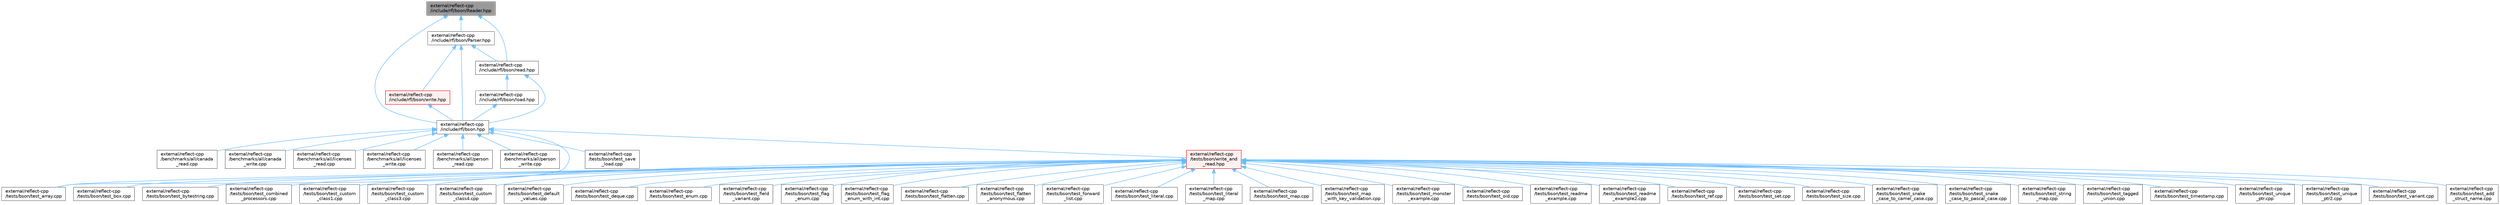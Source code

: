 digraph "external/reflect-cpp/include/rfl/bson/Reader.hpp"
{
 // LATEX_PDF_SIZE
  bgcolor="transparent";
  edge [fontname=Helvetica,fontsize=10,labelfontname=Helvetica,labelfontsize=10];
  node [fontname=Helvetica,fontsize=10,shape=box,height=0.2,width=0.4];
  Node1 [id="Node000001",label="external/reflect-cpp\l/include/rfl/bson/Reader.hpp",height=0.2,width=0.4,color="gray40", fillcolor="grey60", style="filled", fontcolor="black",tooltip=" "];
  Node1 -> Node2 [id="edge1_Node000001_Node000002",dir="back",color="steelblue1",style="solid",tooltip=" "];
  Node2 [id="Node000002",label="external/reflect-cpp\l/include/rfl/bson.hpp",height=0.2,width=0.4,color="grey40", fillcolor="white", style="filled",URL="$bson_8hpp.html",tooltip=" "];
  Node2 -> Node3 [id="edge2_Node000002_Node000003",dir="back",color="steelblue1",style="solid",tooltip=" "];
  Node3 [id="Node000003",label="external/reflect-cpp\l/benchmarks/all/canada\l_read.cpp",height=0.2,width=0.4,color="grey40", fillcolor="white", style="filled",URL="$canada__read_8cpp.html",tooltip=" "];
  Node2 -> Node4 [id="edge3_Node000002_Node000004",dir="back",color="steelblue1",style="solid",tooltip=" "];
  Node4 [id="Node000004",label="external/reflect-cpp\l/benchmarks/all/canada\l_write.cpp",height=0.2,width=0.4,color="grey40", fillcolor="white", style="filled",URL="$canada__write_8cpp.html",tooltip=" "];
  Node2 -> Node5 [id="edge4_Node000002_Node000005",dir="back",color="steelblue1",style="solid",tooltip=" "];
  Node5 [id="Node000005",label="external/reflect-cpp\l/benchmarks/all/licenses\l_read.cpp",height=0.2,width=0.4,color="grey40", fillcolor="white", style="filled",URL="$licenses__read_8cpp.html",tooltip=" "];
  Node2 -> Node6 [id="edge5_Node000002_Node000006",dir="back",color="steelblue1",style="solid",tooltip=" "];
  Node6 [id="Node000006",label="external/reflect-cpp\l/benchmarks/all/licenses\l_write.cpp",height=0.2,width=0.4,color="grey40", fillcolor="white", style="filled",URL="$licenses__write_8cpp.html",tooltip=" "];
  Node2 -> Node7 [id="edge6_Node000002_Node000007",dir="back",color="steelblue1",style="solid",tooltip=" "];
  Node7 [id="Node000007",label="external/reflect-cpp\l/benchmarks/all/person\l_read.cpp",height=0.2,width=0.4,color="grey40", fillcolor="white", style="filled",URL="$person__read_8cpp.html",tooltip=" "];
  Node2 -> Node8 [id="edge7_Node000002_Node000008",dir="back",color="steelblue1",style="solid",tooltip=" "];
  Node8 [id="Node000008",label="external/reflect-cpp\l/benchmarks/all/person\l_write.cpp",height=0.2,width=0.4,color="grey40", fillcolor="white", style="filled",URL="$person__write_8cpp.html",tooltip=" "];
  Node2 -> Node9 [id="edge8_Node000002_Node000009",dir="back",color="steelblue1",style="solid",tooltip=" "];
  Node9 [id="Node000009",label="external/reflect-cpp\l/tests/bson/test_array.cpp",height=0.2,width=0.4,color="grey40", fillcolor="white", style="filled",URL="$bson_2test__array_8cpp.html",tooltip=" "];
  Node2 -> Node10 [id="edge9_Node000002_Node000010",dir="back",color="steelblue1",style="solid",tooltip=" "];
  Node10 [id="Node000010",label="external/reflect-cpp\l/tests/bson/test_save\l_load.cpp",height=0.2,width=0.4,color="grey40", fillcolor="white", style="filled",URL="$bson_2test__save__load_8cpp.html",tooltip=" "];
  Node2 -> Node11 [id="edge10_Node000002_Node000011",dir="back",color="steelblue1",style="solid",tooltip=" "];
  Node11 [id="Node000011",label="external/reflect-cpp\l/tests/bson/write_and\l_read.hpp",height=0.2,width=0.4,color="red", fillcolor="#FFF0F0", style="filled",URL="$bson_2write__and__read_8hpp.html",tooltip=" "];
  Node11 -> Node12 [id="edge11_Node000011_Node000012",dir="back",color="steelblue1",style="solid",tooltip=" "];
  Node12 [id="Node000012",label="external/reflect-cpp\l/tests/bson/test_add\l_struct_name.cpp",height=0.2,width=0.4,color="grey40", fillcolor="white", style="filled",URL="$bson_2test__add__struct__name_8cpp.html",tooltip=" "];
  Node11 -> Node9 [id="edge12_Node000011_Node000009",dir="back",color="steelblue1",style="solid",tooltip=" "];
  Node11 -> Node13 [id="edge13_Node000011_Node000013",dir="back",color="steelblue1",style="solid",tooltip=" "];
  Node13 [id="Node000013",label="external/reflect-cpp\l/tests/bson/test_box.cpp",height=0.2,width=0.4,color="grey40", fillcolor="white", style="filled",URL="$bson_2test__box_8cpp.html",tooltip=" "];
  Node11 -> Node14 [id="edge14_Node000011_Node000014",dir="back",color="steelblue1",style="solid",tooltip=" "];
  Node14 [id="Node000014",label="external/reflect-cpp\l/tests/bson/test_bytestring.cpp",height=0.2,width=0.4,color="grey40", fillcolor="white", style="filled",URL="$bson_2test__bytestring_8cpp.html",tooltip=" "];
  Node11 -> Node15 [id="edge15_Node000011_Node000015",dir="back",color="steelblue1",style="solid",tooltip=" "];
  Node15 [id="Node000015",label="external/reflect-cpp\l/tests/bson/test_combined\l_processors.cpp",height=0.2,width=0.4,color="grey40", fillcolor="white", style="filled",URL="$bson_2test__combined__processors_8cpp.html",tooltip=" "];
  Node11 -> Node16 [id="edge16_Node000011_Node000016",dir="back",color="steelblue1",style="solid",tooltip=" "];
  Node16 [id="Node000016",label="external/reflect-cpp\l/tests/bson/test_custom\l_class1.cpp",height=0.2,width=0.4,color="grey40", fillcolor="white", style="filled",URL="$bson_2test__custom__class1_8cpp.html",tooltip=" "];
  Node11 -> Node17 [id="edge17_Node000011_Node000017",dir="back",color="steelblue1",style="solid",tooltip=" "];
  Node17 [id="Node000017",label="external/reflect-cpp\l/tests/bson/test_custom\l_class3.cpp",height=0.2,width=0.4,color="grey40", fillcolor="white", style="filled",URL="$bson_2test__custom__class3_8cpp.html",tooltip=" "];
  Node11 -> Node18 [id="edge18_Node000011_Node000018",dir="back",color="steelblue1",style="solid",tooltip=" "];
  Node18 [id="Node000018",label="external/reflect-cpp\l/tests/bson/test_custom\l_class4.cpp",height=0.2,width=0.4,color="grey40", fillcolor="white", style="filled",URL="$bson_2test__custom__class4_8cpp.html",tooltip=" "];
  Node11 -> Node19 [id="edge19_Node000011_Node000019",dir="back",color="steelblue1",style="solid",tooltip=" "];
  Node19 [id="Node000019",label="external/reflect-cpp\l/tests/bson/test_default\l_values.cpp",height=0.2,width=0.4,color="grey40", fillcolor="white", style="filled",URL="$bson_2test__default__values_8cpp.html",tooltip=" "];
  Node11 -> Node20 [id="edge20_Node000011_Node000020",dir="back",color="steelblue1",style="solid",tooltip=" "];
  Node20 [id="Node000020",label="external/reflect-cpp\l/tests/bson/test_deque.cpp",height=0.2,width=0.4,color="grey40", fillcolor="white", style="filled",URL="$bson_2test__deque_8cpp.html",tooltip=" "];
  Node11 -> Node21 [id="edge21_Node000011_Node000021",dir="back",color="steelblue1",style="solid",tooltip=" "];
  Node21 [id="Node000021",label="external/reflect-cpp\l/tests/bson/test_enum.cpp",height=0.2,width=0.4,color="grey40", fillcolor="white", style="filled",URL="$bson_2test__enum_8cpp.html",tooltip=" "];
  Node11 -> Node22 [id="edge22_Node000011_Node000022",dir="back",color="steelblue1",style="solid",tooltip=" "];
  Node22 [id="Node000022",label="external/reflect-cpp\l/tests/bson/test_field\l_variant.cpp",height=0.2,width=0.4,color="grey40", fillcolor="white", style="filled",URL="$bson_2test__field__variant_8cpp.html",tooltip=" "];
  Node11 -> Node23 [id="edge23_Node000011_Node000023",dir="back",color="steelblue1",style="solid",tooltip=" "];
  Node23 [id="Node000023",label="external/reflect-cpp\l/tests/bson/test_flag\l_enum.cpp",height=0.2,width=0.4,color="grey40", fillcolor="white", style="filled",URL="$bson_2test__flag__enum_8cpp.html",tooltip=" "];
  Node11 -> Node24 [id="edge24_Node000011_Node000024",dir="back",color="steelblue1",style="solid",tooltip=" "];
  Node24 [id="Node000024",label="external/reflect-cpp\l/tests/bson/test_flag\l_enum_with_int.cpp",height=0.2,width=0.4,color="grey40", fillcolor="white", style="filled",URL="$bson_2test__flag__enum__with__int_8cpp.html",tooltip=" "];
  Node11 -> Node25 [id="edge25_Node000011_Node000025",dir="back",color="steelblue1",style="solid",tooltip=" "];
  Node25 [id="Node000025",label="external/reflect-cpp\l/tests/bson/test_flatten.cpp",height=0.2,width=0.4,color="grey40", fillcolor="white", style="filled",URL="$bson_2test__flatten_8cpp.html",tooltip=" "];
  Node11 -> Node26 [id="edge26_Node000011_Node000026",dir="back",color="steelblue1",style="solid",tooltip=" "];
  Node26 [id="Node000026",label="external/reflect-cpp\l/tests/bson/test_flatten\l_anonymous.cpp",height=0.2,width=0.4,color="grey40", fillcolor="white", style="filled",URL="$bson_2test__flatten__anonymous_8cpp.html",tooltip=" "];
  Node11 -> Node27 [id="edge27_Node000011_Node000027",dir="back",color="steelblue1",style="solid",tooltip=" "];
  Node27 [id="Node000027",label="external/reflect-cpp\l/tests/bson/test_forward\l_list.cpp",height=0.2,width=0.4,color="grey40", fillcolor="white", style="filled",URL="$bson_2test__forward__list_8cpp.html",tooltip=" "];
  Node11 -> Node28 [id="edge28_Node000011_Node000028",dir="back",color="steelblue1",style="solid",tooltip=" "];
  Node28 [id="Node000028",label="external/reflect-cpp\l/tests/bson/test_literal.cpp",height=0.2,width=0.4,color="grey40", fillcolor="white", style="filled",URL="$bson_2test__literal_8cpp.html",tooltip=" "];
  Node11 -> Node29 [id="edge29_Node000011_Node000029",dir="back",color="steelblue1",style="solid",tooltip=" "];
  Node29 [id="Node000029",label="external/reflect-cpp\l/tests/bson/test_literal\l_map.cpp",height=0.2,width=0.4,color="grey40", fillcolor="white", style="filled",URL="$bson_2test__literal__map_8cpp.html",tooltip=" "];
  Node11 -> Node30 [id="edge30_Node000011_Node000030",dir="back",color="steelblue1",style="solid",tooltip=" "];
  Node30 [id="Node000030",label="external/reflect-cpp\l/tests/bson/test_map.cpp",height=0.2,width=0.4,color="grey40", fillcolor="white", style="filled",URL="$bson_2test__map_8cpp.html",tooltip=" "];
  Node11 -> Node31 [id="edge31_Node000011_Node000031",dir="back",color="steelblue1",style="solid",tooltip=" "];
  Node31 [id="Node000031",label="external/reflect-cpp\l/tests/bson/test_map\l_with_key_validation.cpp",height=0.2,width=0.4,color="grey40", fillcolor="white", style="filled",URL="$bson_2test__map__with__key__validation_8cpp.html",tooltip=" "];
  Node11 -> Node32 [id="edge32_Node000011_Node000032",dir="back",color="steelblue1",style="solid",tooltip=" "];
  Node32 [id="Node000032",label="external/reflect-cpp\l/tests/bson/test_monster\l_example.cpp",height=0.2,width=0.4,color="grey40", fillcolor="white", style="filled",URL="$bson_2test__monster__example_8cpp.html",tooltip=" "];
  Node11 -> Node33 [id="edge33_Node000011_Node000033",dir="back",color="steelblue1",style="solid",tooltip=" "];
  Node33 [id="Node000033",label="external/reflect-cpp\l/tests/bson/test_oid.cpp",height=0.2,width=0.4,color="grey40", fillcolor="white", style="filled",URL="$test__oid_8cpp.html",tooltip=" "];
  Node11 -> Node34 [id="edge34_Node000011_Node000034",dir="back",color="steelblue1",style="solid",tooltip=" "];
  Node34 [id="Node000034",label="external/reflect-cpp\l/tests/bson/test_readme\l_example.cpp",height=0.2,width=0.4,color="grey40", fillcolor="white", style="filled",URL="$bson_2test__readme__example_8cpp.html",tooltip=" "];
  Node11 -> Node35 [id="edge35_Node000011_Node000035",dir="back",color="steelblue1",style="solid",tooltip=" "];
  Node35 [id="Node000035",label="external/reflect-cpp\l/tests/bson/test_readme\l_example2.cpp",height=0.2,width=0.4,color="grey40", fillcolor="white", style="filled",URL="$bson_2test__readme__example2_8cpp.html",tooltip=" "];
  Node11 -> Node36 [id="edge36_Node000011_Node000036",dir="back",color="steelblue1",style="solid",tooltip=" "];
  Node36 [id="Node000036",label="external/reflect-cpp\l/tests/bson/test_ref.cpp",height=0.2,width=0.4,color="grey40", fillcolor="white", style="filled",URL="$bson_2test__ref_8cpp.html",tooltip=" "];
  Node11 -> Node37 [id="edge37_Node000011_Node000037",dir="back",color="steelblue1",style="solid",tooltip=" "];
  Node37 [id="Node000037",label="external/reflect-cpp\l/tests/bson/test_set.cpp",height=0.2,width=0.4,color="grey40", fillcolor="white", style="filled",URL="$bson_2test__set_8cpp.html",tooltip=" "];
  Node11 -> Node38 [id="edge38_Node000011_Node000038",dir="back",color="steelblue1",style="solid",tooltip=" "];
  Node38 [id="Node000038",label="external/reflect-cpp\l/tests/bson/test_size.cpp",height=0.2,width=0.4,color="grey40", fillcolor="white", style="filled",URL="$bson_2test__size_8cpp.html",tooltip=" "];
  Node11 -> Node39 [id="edge39_Node000011_Node000039",dir="back",color="steelblue1",style="solid",tooltip=" "];
  Node39 [id="Node000039",label="external/reflect-cpp\l/tests/bson/test_snake\l_case_to_camel_case.cpp",height=0.2,width=0.4,color="grey40", fillcolor="white", style="filled",URL="$bson_2test__snake__case__to__camel__case_8cpp.html",tooltip=" "];
  Node11 -> Node40 [id="edge40_Node000011_Node000040",dir="back",color="steelblue1",style="solid",tooltip=" "];
  Node40 [id="Node000040",label="external/reflect-cpp\l/tests/bson/test_snake\l_case_to_pascal_case.cpp",height=0.2,width=0.4,color="grey40", fillcolor="white", style="filled",URL="$bson_2test__snake__case__to__pascal__case_8cpp.html",tooltip=" "];
  Node11 -> Node41 [id="edge41_Node000011_Node000041",dir="back",color="steelblue1",style="solid",tooltip=" "];
  Node41 [id="Node000041",label="external/reflect-cpp\l/tests/bson/test_string\l_map.cpp",height=0.2,width=0.4,color="grey40", fillcolor="white", style="filled",URL="$bson_2test__string__map_8cpp.html",tooltip=" "];
  Node11 -> Node42 [id="edge42_Node000011_Node000042",dir="back",color="steelblue1",style="solid",tooltip=" "];
  Node42 [id="Node000042",label="external/reflect-cpp\l/tests/bson/test_tagged\l_union.cpp",height=0.2,width=0.4,color="grey40", fillcolor="white", style="filled",URL="$bson_2test__tagged__union_8cpp.html",tooltip=" "];
  Node11 -> Node43 [id="edge43_Node000011_Node000043",dir="back",color="steelblue1",style="solid",tooltip=" "];
  Node43 [id="Node000043",label="external/reflect-cpp\l/tests/bson/test_timestamp.cpp",height=0.2,width=0.4,color="grey40", fillcolor="white", style="filled",URL="$bson_2test__timestamp_8cpp.html",tooltip=" "];
  Node11 -> Node44 [id="edge44_Node000011_Node000044",dir="back",color="steelblue1",style="solid",tooltip=" "];
  Node44 [id="Node000044",label="external/reflect-cpp\l/tests/bson/test_unique\l_ptr.cpp",height=0.2,width=0.4,color="grey40", fillcolor="white", style="filled",URL="$bson_2test__unique__ptr_8cpp.html",tooltip=" "];
  Node11 -> Node45 [id="edge45_Node000011_Node000045",dir="back",color="steelblue1",style="solid",tooltip=" "];
  Node45 [id="Node000045",label="external/reflect-cpp\l/tests/bson/test_unique\l_ptr2.cpp",height=0.2,width=0.4,color="grey40", fillcolor="white", style="filled",URL="$bson_2test__unique__ptr2_8cpp.html",tooltip=" "];
  Node11 -> Node46 [id="edge46_Node000011_Node000046",dir="back",color="steelblue1",style="solid",tooltip=" "];
  Node46 [id="Node000046",label="external/reflect-cpp\l/tests/bson/test_variant.cpp",height=0.2,width=0.4,color="grey40", fillcolor="white", style="filled",URL="$bson_2test__variant_8cpp.html",tooltip=" "];
  Node1 -> Node48 [id="edge47_Node000001_Node000048",dir="back",color="steelblue1",style="solid",tooltip=" "];
  Node48 [id="Node000048",label="external/reflect-cpp\l/include/rfl/bson/Parser.hpp",height=0.2,width=0.4,color="grey40", fillcolor="white", style="filled",URL="$bson_2_parser_8hpp.html",tooltip=" "];
  Node48 -> Node2 [id="edge48_Node000048_Node000002",dir="back",color="steelblue1",style="solid",tooltip=" "];
  Node48 -> Node49 [id="edge49_Node000048_Node000049",dir="back",color="steelblue1",style="solid",tooltip=" "];
  Node49 [id="Node000049",label="external/reflect-cpp\l/include/rfl/bson/read.hpp",height=0.2,width=0.4,color="grey40", fillcolor="white", style="filled",URL="$bson_2read_8hpp.html",tooltip=" "];
  Node49 -> Node2 [id="edge50_Node000049_Node000002",dir="back",color="steelblue1",style="solid",tooltip=" "];
  Node49 -> Node50 [id="edge51_Node000049_Node000050",dir="back",color="steelblue1",style="solid",tooltip=" "];
  Node50 [id="Node000050",label="external/reflect-cpp\l/include/rfl/bson/load.hpp",height=0.2,width=0.4,color="grey40", fillcolor="white", style="filled",URL="$bson_2load_8hpp.html",tooltip=" "];
  Node50 -> Node2 [id="edge52_Node000050_Node000002",dir="back",color="steelblue1",style="solid",tooltip=" "];
  Node48 -> Node51 [id="edge53_Node000048_Node000051",dir="back",color="steelblue1",style="solid",tooltip=" "];
  Node51 [id="Node000051",label="external/reflect-cpp\l/include/rfl/bson/write.hpp",height=0.2,width=0.4,color="red", fillcolor="#FFF0F0", style="filled",URL="$bson_2write_8hpp.html",tooltip=" "];
  Node51 -> Node2 [id="edge54_Node000051_Node000002",dir="back",color="steelblue1",style="solid",tooltip=" "];
  Node1 -> Node49 [id="edge55_Node000001_Node000049",dir="back",color="steelblue1",style="solid",tooltip=" "];
}
